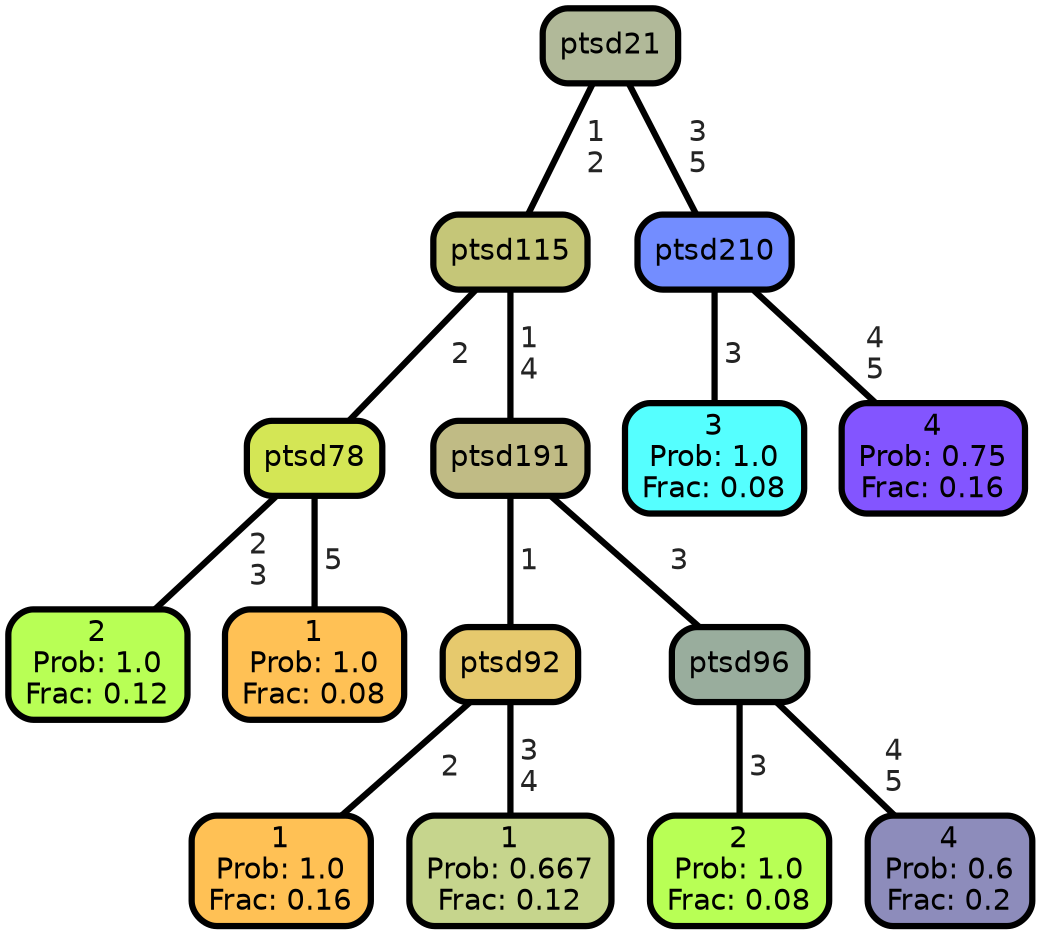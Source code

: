 graph Tree {
node [shape=box, style="filled, rounded",color="black",penwidth="3",fontcolor="black",                 fontname=helvetica] ;
graph [ranksep="0 equally", splines=straight,                 bgcolor=transparent, dpi=200] ;
edge [fontname=helvetica, fontweight=bold,fontcolor=grey14,color=black] ;
0 [label="2
Prob: 1.0
Frac: 0.12", fillcolor="#b8ff55"] ;
1 [label="ptsd78", fillcolor="#d4e655"] ;
2 [label="1
Prob: 1.0
Frac: 0.08", fillcolor="#ffc155"] ;
3 [label="ptsd115", fillcolor="#c5c678"] ;
4 [label="1
Prob: 1.0
Frac: 0.16", fillcolor="#ffc155"] ;
5 [label="ptsd92", fillcolor="#e6c96d"] ;
6 [label="1
Prob: 0.667
Frac: 0.12", fillcolor="#c6d58d"] ;
7 [label="ptsd191", fillcolor="#c0bb85"] ;
8 [label="2
Prob: 1.0
Frac: 0.08", fillcolor="#b8ff55"] ;
9 [label="ptsd96", fillcolor="#99ad9d"] ;
10 [label="4
Prob: 0.6
Frac: 0.2", fillcolor="#8d8cbb"] ;
11 [label="ptsd21", fillcolor="#b1b999"] ;
12 [label="3
Prob: 1.0
Frac: 0.08", fillcolor="#55ffff"] ;
13 [label="ptsd210", fillcolor="#738dff"] ;
14 [label="4
Prob: 0.75
Frac: 0.16", fillcolor="#8355ff"] ;
1 -- 0 [label=" 2\n 3",penwidth=3] ;
1 -- 2 [label=" 5",penwidth=3] ;
3 -- 1 [label=" 2",penwidth=3] ;
3 -- 7 [label=" 1\n 4",penwidth=3] ;
5 -- 4 [label=" 2",penwidth=3] ;
5 -- 6 [label=" 3\n 4",penwidth=3] ;
7 -- 5 [label=" 1",penwidth=3] ;
7 -- 9 [label=" 3",penwidth=3] ;
9 -- 8 [label=" 3",penwidth=3] ;
9 -- 10 [label=" 4\n 5",penwidth=3] ;
11 -- 3 [label=" 1\n 2",penwidth=3] ;
11 -- 13 [label=" 3\n 5",penwidth=3] ;
13 -- 12 [label=" 3",penwidth=3] ;
13 -- 14 [label=" 4\n 5",penwidth=3] ;
{rank = same;}}